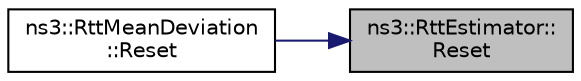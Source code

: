 digraph "ns3::RttEstimator::Reset"
{
 // LATEX_PDF_SIZE
  edge [fontname="Helvetica",fontsize="10",labelfontname="Helvetica",labelfontsize="10"];
  node [fontname="Helvetica",fontsize="10",shape=record];
  rankdir="RL";
  Node1 [label="ns3::RttEstimator::\lReset",height=0.2,width=0.4,color="black", fillcolor="grey75", style="filled", fontcolor="black",tooltip="Resets the estimation to its initial state."];
  Node1 -> Node2 [dir="back",color="midnightblue",fontsize="10",style="solid",fontname="Helvetica"];
  Node2 [label="ns3::RttMeanDeviation\l::Reset",height=0.2,width=0.4,color="black", fillcolor="white", style="filled",URL="$classns3_1_1_rtt_mean_deviation.html#a5a215a2ed1380c064cb38dbd09c88677",tooltip="Resets the estimator."];
}
